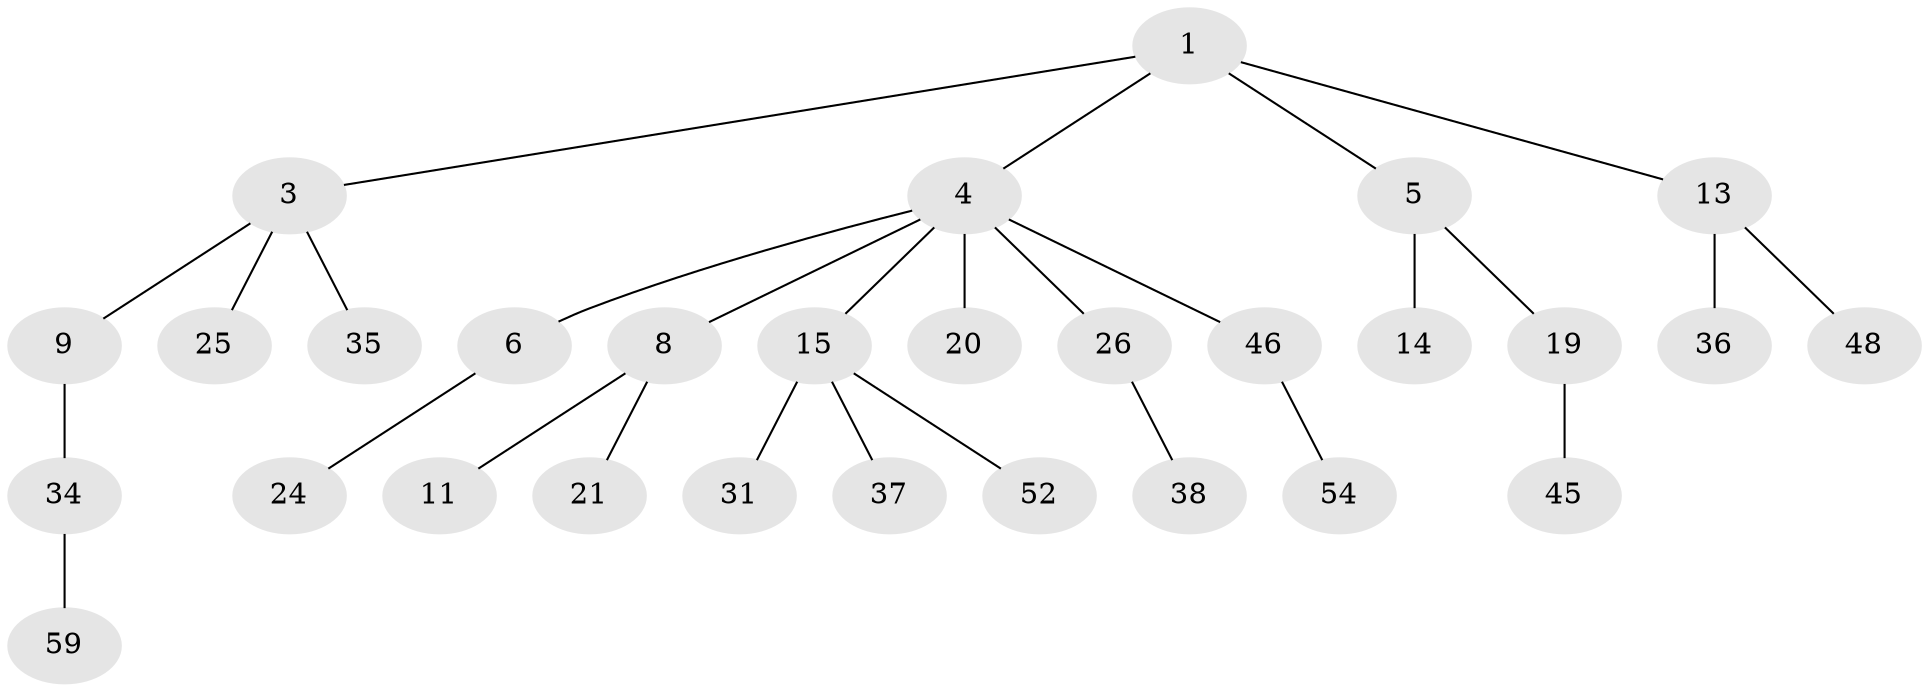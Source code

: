 // original degree distribution, {3: 0.15254237288135594, 4: 0.0847457627118644, 7: 0.01694915254237288, 2: 0.3050847457627119, 1: 0.4406779661016949}
// Generated by graph-tools (version 1.1) at 2025/15/03/09/25 04:15:24]
// undirected, 29 vertices, 28 edges
graph export_dot {
graph [start="1"]
  node [color=gray90,style=filled];
  1 [super="+2"];
  3 [super="+17+23"];
  4 [super="+47+12"];
  5 [super="+7"];
  6 [super="+10+56"];
  8 [super="+51"];
  9 [super="+16+33"];
  11;
  13 [super="+29"];
  14;
  15 [super="+18"];
  19 [super="+44"];
  20;
  21 [super="+50+39+42"];
  24 [super="+28"];
  25 [super="+43"];
  26 [super="+27"];
  31;
  34;
  35;
  36;
  37 [super="+57+41"];
  38 [super="+55"];
  45;
  46;
  48;
  52;
  54;
  59;
  1 -- 4;
  1 -- 13;
  1 -- 3;
  1 -- 5;
  3 -- 9;
  3 -- 25;
  3 -- 35;
  4 -- 6;
  4 -- 8;
  4 -- 15;
  4 -- 26;
  4 -- 20;
  4 -- 46;
  5 -- 19;
  5 -- 14;
  6 -- 24;
  8 -- 11;
  8 -- 21;
  9 -- 34;
  13 -- 48;
  13 -- 36;
  15 -- 31;
  15 -- 52;
  15 -- 37;
  19 -- 45;
  26 -- 38;
  34 -- 59;
  46 -- 54;
}
